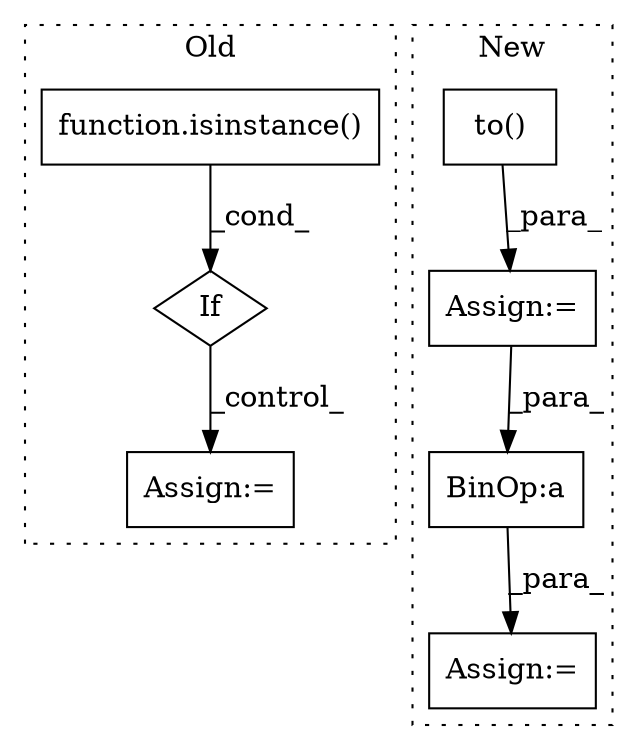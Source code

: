 digraph G {
subgraph cluster0 {
1 [label="function.isinstance()" a="75" s="7304,7333" l="11,1" shape="box"];
3 [label="If" a="96" s="7301" l="3" shape="diamond"];
7 [label="Assign:=" a="68" s="7513" l="3" shape="box"];
label = "Old";
style="dotted";
}
subgraph cluster1 {
2 [label="to()" a="75" s="8581,8619" l="27,1" shape="box"];
4 [label="Assign:=" a="68" s="8716" l="3" shape="box"];
5 [label="Assign:=" a="68" s="8636" l="3" shape="box"];
6 [label="BinOp:a" a="82" s="8738" l="3" shape="box"];
label = "New";
style="dotted";
}
1 -> 3 [label="_cond_"];
2 -> 5 [label="_para_"];
3 -> 7 [label="_control_"];
5 -> 6 [label="_para_"];
6 -> 4 [label="_para_"];
}